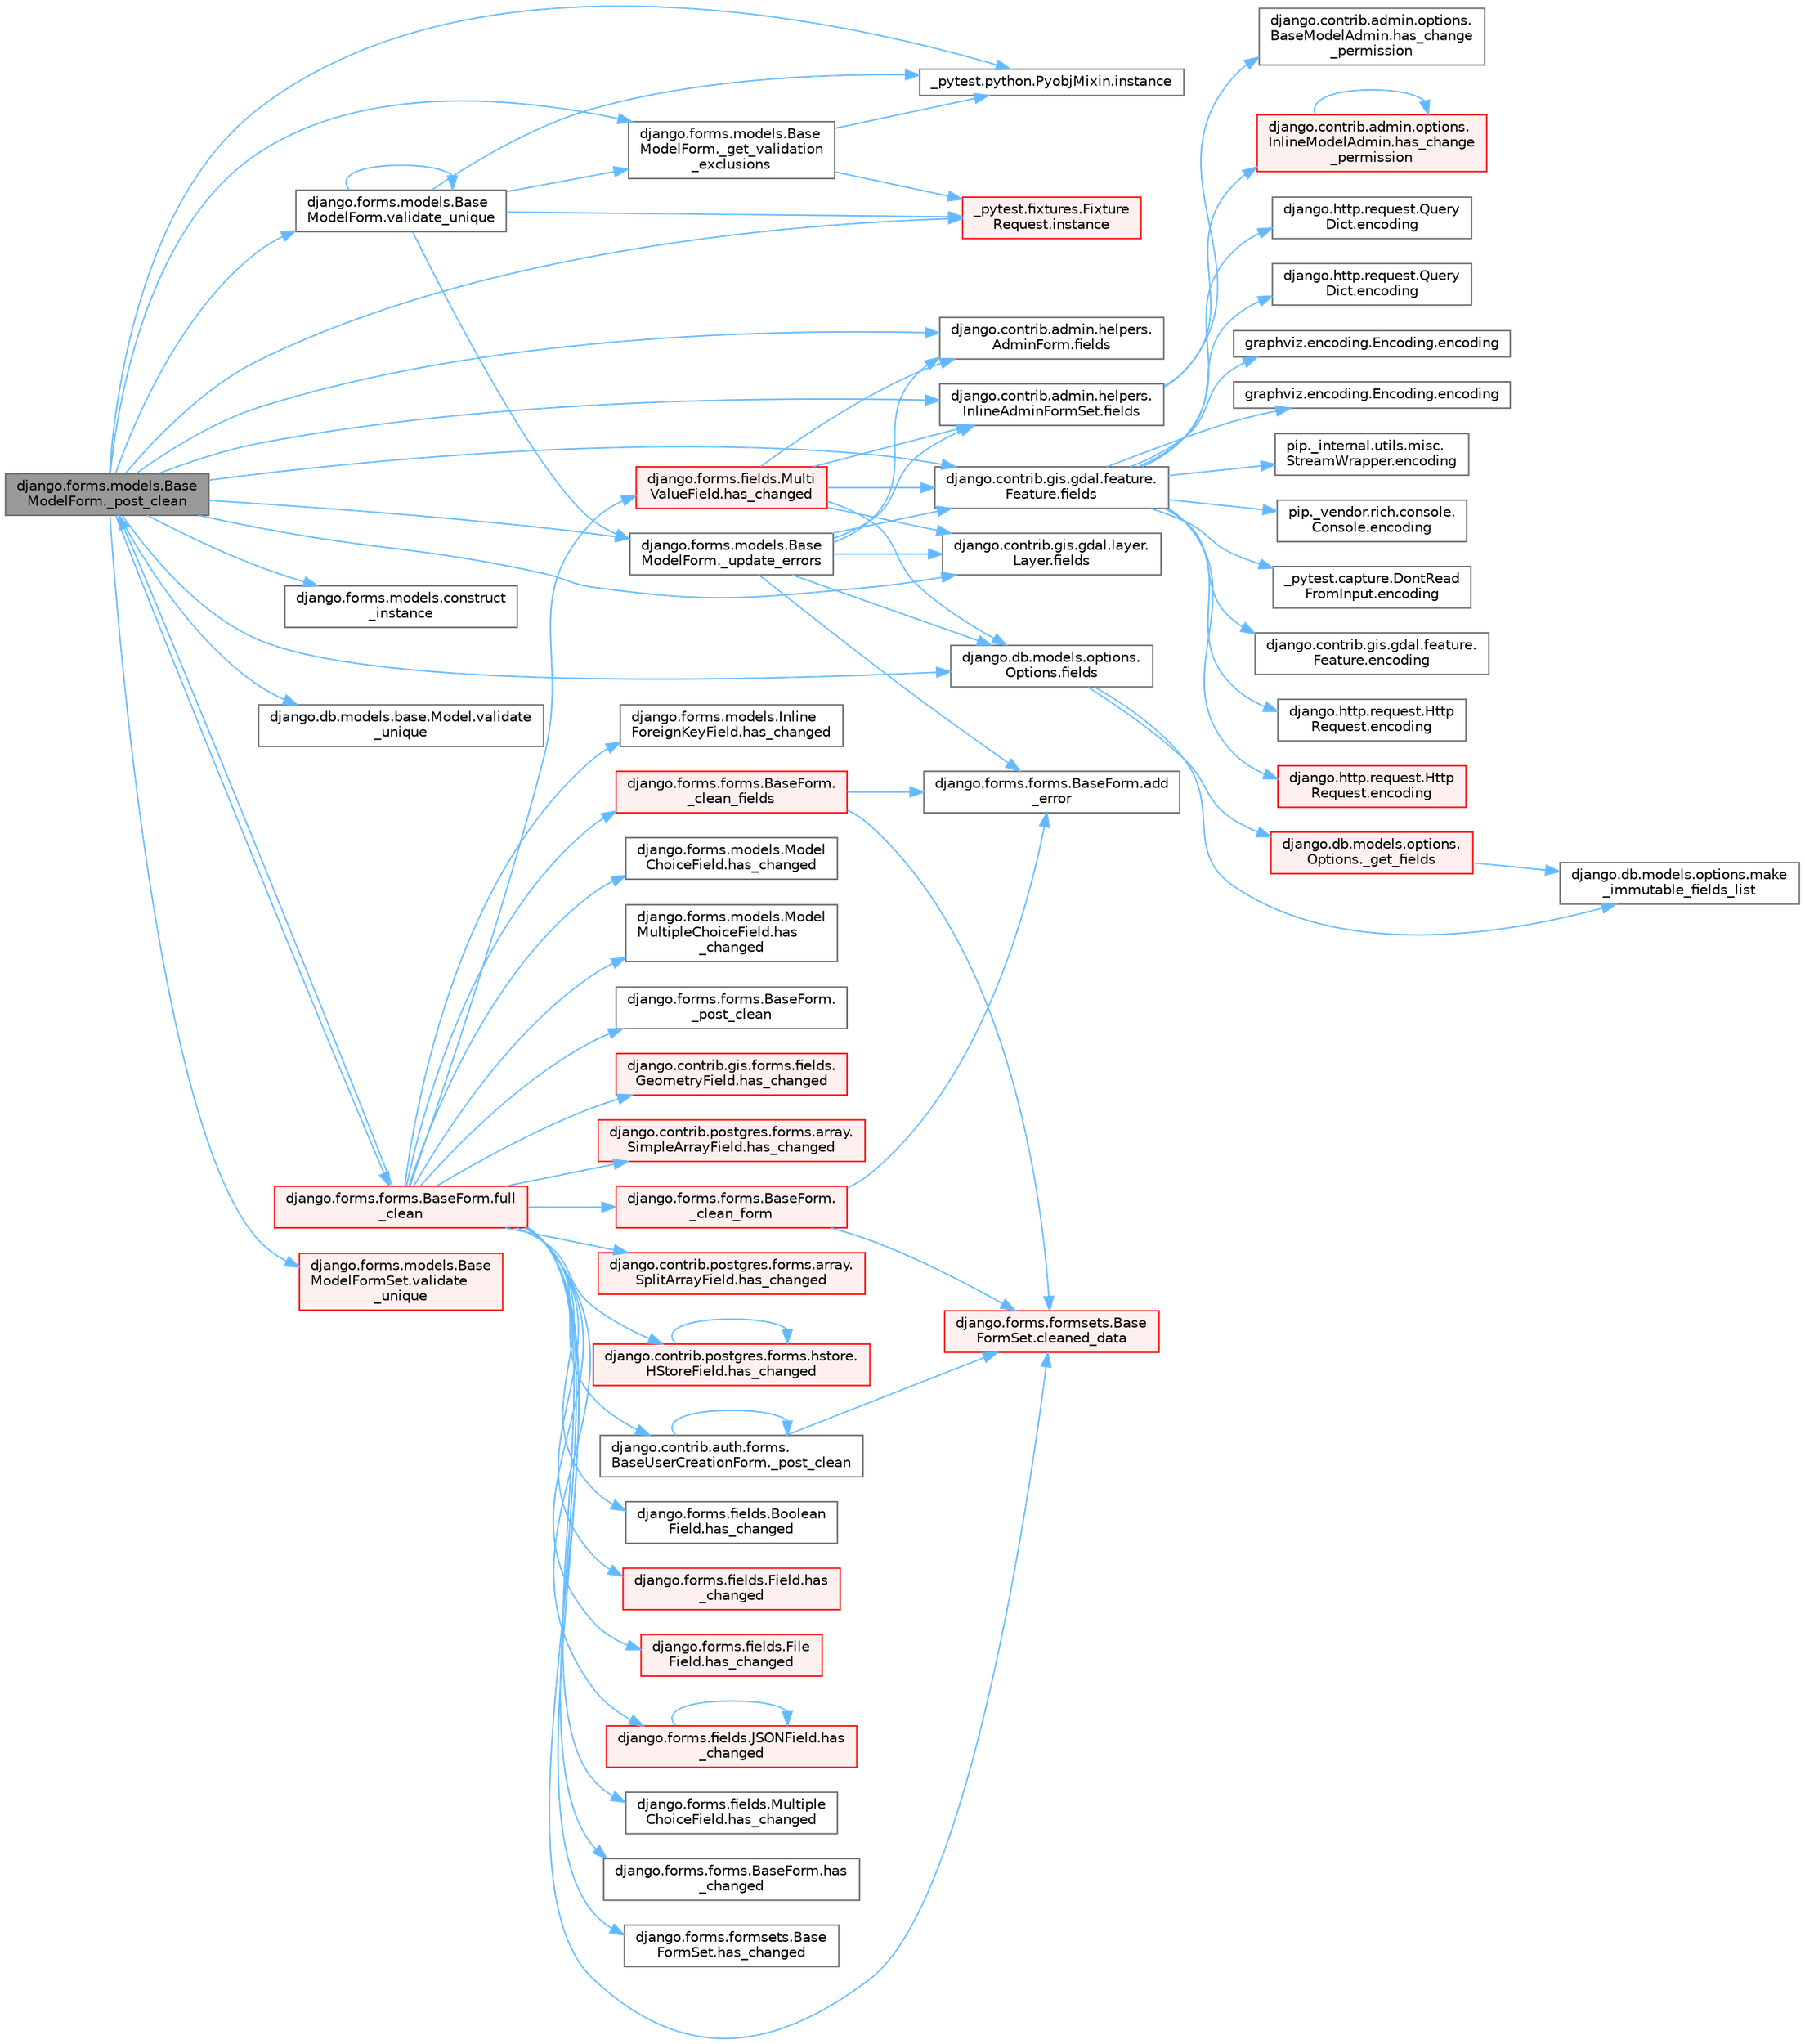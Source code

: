 digraph "django.forms.models.BaseModelForm._post_clean"
{
 // LATEX_PDF_SIZE
  bgcolor="transparent";
  edge [fontname=Helvetica,fontsize=10,labelfontname=Helvetica,labelfontsize=10];
  node [fontname=Helvetica,fontsize=10,shape=box,height=0.2,width=0.4];
  rankdir="LR";
  Node1 [id="Node000001",label="django.forms.models.Base\lModelForm._post_clean",height=0.2,width=0.4,color="gray40", fillcolor="grey60", style="filled", fontcolor="black",tooltip=" "];
  Node1 -> Node2 [id="edge1_Node000001_Node000002",color="steelblue1",style="solid",tooltip=" "];
  Node2 [id="Node000002",label="django.forms.models.Base\lModelForm._get_validation\l_exclusions",height=0.2,width=0.4,color="grey40", fillcolor="white", style="filled",URL="$classdjango_1_1forms_1_1models_1_1_base_model_form.html#a501c8187b5fc9d7792a068ab3ef9480e",tooltip=" "];
  Node2 -> Node3 [id="edge2_Node000002_Node000003",color="steelblue1",style="solid",tooltip=" "];
  Node3 [id="Node000003",label="_pytest.fixtures.Fixture\lRequest.instance",height=0.2,width=0.4,color="red", fillcolor="#FFF0F0", style="filled",URL="$class__pytest_1_1fixtures_1_1_fixture_request.html#a99767730e6a0b8628f5a952a5c78cac7",tooltip=" "];
  Node2 -> Node9 [id="edge3_Node000002_Node000009",color="steelblue1",style="solid",tooltip=" "];
  Node9 [id="Node000009",label="_pytest.python.PyobjMixin.instance",height=0.2,width=0.4,color="grey40", fillcolor="white", style="filled",URL="$class__pytest_1_1python_1_1_pyobj_mixin.html#a750e162576452afdd415a6973668b89b",tooltip=" "];
  Node1 -> Node10 [id="edge4_Node000001_Node000010",color="steelblue1",style="solid",tooltip=" "];
  Node10 [id="Node000010",label="django.forms.models.Base\lModelForm._update_errors",height=0.2,width=0.4,color="grey40", fillcolor="white", style="filled",URL="$classdjango_1_1forms_1_1models_1_1_base_model_form.html#a75de5a1b3fc58d5f16f7f85f2ef82ab0",tooltip=" "];
  Node10 -> Node11 [id="edge5_Node000010_Node000011",color="steelblue1",style="solid",tooltip=" "];
  Node11 [id="Node000011",label="django.forms.forms.BaseForm.add\l_error",height=0.2,width=0.4,color="grey40", fillcolor="white", style="filled",URL="$classdjango_1_1forms_1_1forms_1_1_base_form.html#a5cbbf21794ad0aea15ce6b4d69c9f987",tooltip=" "];
  Node10 -> Node12 [id="edge6_Node000010_Node000012",color="steelblue1",style="solid",tooltip=" "];
  Node12 [id="Node000012",label="django.contrib.admin.helpers.\lAdminForm.fields",height=0.2,width=0.4,color="grey40", fillcolor="white", style="filled",URL="$classdjango_1_1contrib_1_1admin_1_1helpers_1_1_admin_form.html#a9a2b6161f083dd4c3cefb24789a4f398",tooltip=" "];
  Node10 -> Node13 [id="edge7_Node000010_Node000013",color="steelblue1",style="solid",tooltip=" "];
  Node13 [id="Node000013",label="django.contrib.admin.helpers.\lInlineAdminFormSet.fields",height=0.2,width=0.4,color="grey40", fillcolor="white", style="filled",URL="$classdjango_1_1contrib_1_1admin_1_1helpers_1_1_inline_admin_form_set.html#acfeece3b4a1c8e6f692669661ce441d1",tooltip=" "];
  Node13 -> Node14 [id="edge8_Node000013_Node000014",color="steelblue1",style="solid",tooltip=" "];
  Node14 [id="Node000014",label="django.contrib.admin.options.\lBaseModelAdmin.has_change\l_permission",height=0.2,width=0.4,color="grey40", fillcolor="white", style="filled",URL="$classdjango_1_1contrib_1_1admin_1_1options_1_1_base_model_admin.html#a628f15a856920f62510c31333354c088",tooltip=" "];
  Node13 -> Node15 [id="edge9_Node000013_Node000015",color="steelblue1",style="solid",tooltip=" "];
  Node15 [id="Node000015",label="django.contrib.admin.options.\lInlineModelAdmin.has_change\l_permission",height=0.2,width=0.4,color="red", fillcolor="#FFF0F0", style="filled",URL="$classdjango_1_1contrib_1_1admin_1_1options_1_1_inline_model_admin.html#afb466f69fba775be6bd44db65c2955ce",tooltip=" "];
  Node15 -> Node15 [id="edge10_Node000015_Node000015",color="steelblue1",style="solid",tooltip=" "];
  Node10 -> Node17 [id="edge11_Node000010_Node000017",color="steelblue1",style="solid",tooltip=" "];
  Node17 [id="Node000017",label="django.contrib.gis.gdal.feature.\lFeature.fields",height=0.2,width=0.4,color="grey40", fillcolor="white", style="filled",URL="$classdjango_1_1contrib_1_1gis_1_1gdal_1_1feature_1_1_feature.html#a2aab211613babc57a7ef77b951a46464",tooltip=" "];
  Node17 -> Node18 [id="edge12_Node000017_Node000018",color="steelblue1",style="solid",tooltip=" "];
  Node18 [id="Node000018",label="_pytest.capture.DontRead\lFromInput.encoding",height=0.2,width=0.4,color="grey40", fillcolor="white", style="filled",URL="$class__pytest_1_1capture_1_1_dont_read_from_input.html#a40a0e1b26db1f2cf579f1ab5d3903097",tooltip=" "];
  Node17 -> Node19 [id="edge13_Node000017_Node000019",color="steelblue1",style="solid",tooltip=" "];
  Node19 [id="Node000019",label="django.contrib.gis.gdal.feature.\lFeature.encoding",height=0.2,width=0.4,color="grey40", fillcolor="white", style="filled",URL="$classdjango_1_1contrib_1_1gis_1_1gdal_1_1feature_1_1_feature.html#a61ef7866406f46787c45d0040e4f2588",tooltip=" "];
  Node17 -> Node20 [id="edge14_Node000017_Node000020",color="steelblue1",style="solid",tooltip=" "];
  Node20 [id="Node000020",label="django.http.request.Http\lRequest.encoding",height=0.2,width=0.4,color="grey40", fillcolor="white", style="filled",URL="$classdjango_1_1http_1_1request_1_1_http_request.html#affc440df209dd1fb33d63b8fce39f3b2",tooltip=" "];
  Node17 -> Node21 [id="edge15_Node000017_Node000021",color="steelblue1",style="solid",tooltip=" "];
  Node21 [id="Node000021",label="django.http.request.Http\lRequest.encoding",height=0.2,width=0.4,color="red", fillcolor="#FFF0F0", style="filled",URL="$classdjango_1_1http_1_1request_1_1_http_request.html#a09c32945992a963608d955c2618ead79",tooltip=" "];
  Node17 -> Node25 [id="edge16_Node000017_Node000025",color="steelblue1",style="solid",tooltip=" "];
  Node25 [id="Node000025",label="django.http.request.Query\lDict.encoding",height=0.2,width=0.4,color="grey40", fillcolor="white", style="filled",URL="$classdjango_1_1http_1_1request_1_1_query_dict.html#ae1a9e4aa8ebe4d1dd0aa02e9388b0acd",tooltip=" "];
  Node17 -> Node26 [id="edge17_Node000017_Node000026",color="steelblue1",style="solid",tooltip=" "];
  Node26 [id="Node000026",label="django.http.request.Query\lDict.encoding",height=0.2,width=0.4,color="grey40", fillcolor="white", style="filled",URL="$classdjango_1_1http_1_1request_1_1_query_dict.html#aade836c6d0fadbe21ef181917ca28ea8",tooltip=" "];
  Node17 -> Node27 [id="edge18_Node000017_Node000027",color="steelblue1",style="solid",tooltip=" "];
  Node27 [id="Node000027",label="graphviz.encoding.Encoding.encoding",height=0.2,width=0.4,color="grey40", fillcolor="white", style="filled",URL="$classgraphviz_1_1encoding_1_1_encoding.html#a4be64c43fe62823ffb51d9d4706f3c3d",tooltip=" "];
  Node17 -> Node28 [id="edge19_Node000017_Node000028",color="steelblue1",style="solid",tooltip=" "];
  Node28 [id="Node000028",label="graphviz.encoding.Encoding.encoding",height=0.2,width=0.4,color="grey40", fillcolor="white", style="filled",URL="$classgraphviz_1_1encoding_1_1_encoding.html#ade16bad413f6cc9b3776aa3c580e7251",tooltip=" "];
  Node17 -> Node29 [id="edge20_Node000017_Node000029",color="steelblue1",style="solid",tooltip=" "];
  Node29 [id="Node000029",label="pip._internal.utils.misc.\lStreamWrapper.encoding",height=0.2,width=0.4,color="grey40", fillcolor="white", style="filled",URL="$classpip_1_1__internal_1_1utils_1_1misc_1_1_stream_wrapper.html#ae516d377684b88c1d5ed9b0b670a2a0b",tooltip=" "];
  Node17 -> Node30 [id="edge21_Node000017_Node000030",color="steelblue1",style="solid",tooltip=" "];
  Node30 [id="Node000030",label="pip._vendor.rich.console.\lConsole.encoding",height=0.2,width=0.4,color="grey40", fillcolor="white", style="filled",URL="$classpip_1_1__vendor_1_1rich_1_1console_1_1_console.html#aaa95f0495607d199f34c4ebd90ea1cfe",tooltip=" "];
  Node10 -> Node31 [id="edge22_Node000010_Node000031",color="steelblue1",style="solid",tooltip=" "];
  Node31 [id="Node000031",label="django.contrib.gis.gdal.layer.\lLayer.fields",height=0.2,width=0.4,color="grey40", fillcolor="white", style="filled",URL="$classdjango_1_1contrib_1_1gis_1_1gdal_1_1layer_1_1_layer.html#ab7d9d8c833c9e11cfc14b15c61a1ab27",tooltip=" "];
  Node10 -> Node32 [id="edge23_Node000010_Node000032",color="steelblue1",style="solid",tooltip=" "];
  Node32 [id="Node000032",label="django.db.models.options.\lOptions.fields",height=0.2,width=0.4,color="grey40", fillcolor="white", style="filled",URL="$classdjango_1_1db_1_1models_1_1options_1_1_options.html#a6c7f47f4eb863aca3bf357275f7db3b8",tooltip=" "];
  Node32 -> Node33 [id="edge24_Node000032_Node000033",color="steelblue1",style="solid",tooltip=" "];
  Node33 [id="Node000033",label="django.db.models.options.\lOptions._get_fields",height=0.2,width=0.4,color="red", fillcolor="#FFF0F0", style="filled",URL="$classdjango_1_1db_1_1models_1_1options_1_1_options.html#adfc7204d4c77a86927ad1988009a3fd5",tooltip=" "];
  Node33 -> Node37 [id="edge25_Node000033_Node000037",color="steelblue1",style="solid",tooltip=" "];
  Node37 [id="Node000037",label="django.db.models.options.make\l_immutable_fields_list",height=0.2,width=0.4,color="grey40", fillcolor="white", style="filled",URL="$namespacedjango_1_1db_1_1models_1_1options.html#ad6e15002f494024f2232d7e3eeb05100",tooltip=" "];
  Node32 -> Node37 [id="edge26_Node000032_Node000037",color="steelblue1",style="solid",tooltip=" "];
  Node1 -> Node40 [id="edge27_Node000001_Node000040",color="steelblue1",style="solid",tooltip=" "];
  Node40 [id="Node000040",label="django.forms.models.construct\l_instance",height=0.2,width=0.4,color="grey40", fillcolor="white", style="filled",URL="$namespacedjango_1_1forms_1_1models.html#afedd274fca2f2fad91b7bd44e963d663",tooltip=" "];
  Node1 -> Node12 [id="edge28_Node000001_Node000012",color="steelblue1",style="solid",tooltip=" "];
  Node1 -> Node13 [id="edge29_Node000001_Node000013",color="steelblue1",style="solid",tooltip=" "];
  Node1 -> Node17 [id="edge30_Node000001_Node000017",color="steelblue1",style="solid",tooltip=" "];
  Node1 -> Node31 [id="edge31_Node000001_Node000031",color="steelblue1",style="solid",tooltip=" "];
  Node1 -> Node32 [id="edge32_Node000001_Node000032",color="steelblue1",style="solid",tooltip=" "];
  Node1 -> Node41 [id="edge33_Node000001_Node000041",color="steelblue1",style="solid",tooltip=" "];
  Node41 [id="Node000041",label="django.forms.forms.BaseForm.full\l_clean",height=0.2,width=0.4,color="red", fillcolor="#FFF0F0", style="filled",URL="$classdjango_1_1forms_1_1forms_1_1_base_form.html#a396d2448f658dc84a0f0b473ffaae918",tooltip=" "];
  Node41 -> Node42 [id="edge34_Node000041_Node000042",color="steelblue1",style="solid",tooltip=" "];
  Node42 [id="Node000042",label="django.forms.forms.BaseForm.\l_clean_fields",height=0.2,width=0.4,color="red", fillcolor="#FFF0F0", style="filled",URL="$classdjango_1_1forms_1_1forms_1_1_base_form.html#a38e014bdeb1b8c2092ec5762f1833d9a",tooltip=" "];
  Node42 -> Node11 [id="edge35_Node000042_Node000011",color="steelblue1",style="solid",tooltip=" "];
  Node42 -> Node44 [id="edge36_Node000042_Node000044",color="steelblue1",style="solid",tooltip=" "];
  Node44 [id="Node000044",label="django.forms.formsets.Base\lFormSet.cleaned_data",height=0.2,width=0.4,color="red", fillcolor="#FFF0F0", style="filled",URL="$classdjango_1_1forms_1_1formsets_1_1_base_form_set.html#ae51d85dd3faa160668adba372c4e87f7",tooltip=" "];
  Node41 -> Node4505 [id="edge37_Node000041_Node004505",color="steelblue1",style="solid",tooltip=" "];
  Node4505 [id="Node004505",label="django.forms.forms.BaseForm.\l_clean_form",height=0.2,width=0.4,color="red", fillcolor="#FFF0F0", style="filled",URL="$classdjango_1_1forms_1_1forms_1_1_base_form.html#ae5eed108001c1a75985b75174fe23f1f",tooltip=" "];
  Node4505 -> Node11 [id="edge38_Node004505_Node000011",color="steelblue1",style="solid",tooltip=" "];
  Node4505 -> Node44 [id="edge39_Node004505_Node000044",color="steelblue1",style="solid",tooltip=" "];
  Node41 -> Node4506 [id="edge40_Node000041_Node004506",color="steelblue1",style="solid",tooltip=" "];
  Node4506 [id="Node004506",label="django.contrib.auth.forms.\lBaseUserCreationForm._post_clean",height=0.2,width=0.4,color="grey40", fillcolor="white", style="filled",URL="$classdjango_1_1contrib_1_1auth_1_1forms_1_1_base_user_creation_form.html#aa7775ca44825f4bfa9262b10a9c0281c",tooltip=" "];
  Node4506 -> Node4506 [id="edge41_Node004506_Node004506",color="steelblue1",style="solid",tooltip=" "];
  Node4506 -> Node44 [id="edge42_Node004506_Node000044",color="steelblue1",style="solid",tooltip=" "];
  Node41 -> Node4507 [id="edge43_Node000041_Node004507",color="steelblue1",style="solid",tooltip=" "];
  Node4507 [id="Node004507",label="django.forms.forms.BaseForm.\l_post_clean",height=0.2,width=0.4,color="grey40", fillcolor="white", style="filled",URL="$classdjango_1_1forms_1_1forms_1_1_base_form.html#af4fdab06bf07324bd3f133fdc28f15c8",tooltip=" "];
  Node41 -> Node1 [id="edge44_Node000041_Node000001",color="steelblue1",style="solid",tooltip=" "];
  Node41 -> Node44 [id="edge45_Node000041_Node000044",color="steelblue1",style="solid",tooltip=" "];
  Node41 -> Node4508 [id="edge46_Node000041_Node004508",color="steelblue1",style="solid",tooltip=" "];
  Node4508 [id="Node004508",label="django.contrib.gis.forms.fields.\lGeometryField.has_changed",height=0.2,width=0.4,color="red", fillcolor="#FFF0F0", style="filled",URL="$classdjango_1_1contrib_1_1gis_1_1forms_1_1fields_1_1_geometry_field.html#a1eea909ca0f411c76fe71d42177c8fdd",tooltip=" "];
  Node41 -> Node4509 [id="edge47_Node000041_Node004509",color="steelblue1",style="solid",tooltip=" "];
  Node4509 [id="Node004509",label="django.contrib.postgres.forms.array.\lSimpleArrayField.has_changed",height=0.2,width=0.4,color="red", fillcolor="#FFF0F0", style="filled",URL="$classdjango_1_1contrib_1_1postgres_1_1forms_1_1array_1_1_simple_array_field.html#a20fa97d79dbf5b63dd367112f46a1aed",tooltip=" "];
  Node41 -> Node4510 [id="edge48_Node000041_Node004510",color="steelblue1",style="solid",tooltip=" "];
  Node4510 [id="Node004510",label="django.contrib.postgres.forms.array.\lSplitArrayField.has_changed",height=0.2,width=0.4,color="red", fillcolor="#FFF0F0", style="filled",URL="$classdjango_1_1contrib_1_1postgres_1_1forms_1_1array_1_1_split_array_field.html#a044afbb76f3a9e62c6d2807e41f8515a",tooltip=" "];
  Node41 -> Node4512 [id="edge49_Node000041_Node004512",color="steelblue1",style="solid",tooltip=" "];
  Node4512 [id="Node004512",label="django.contrib.postgres.forms.hstore.\lHStoreField.has_changed",height=0.2,width=0.4,color="red", fillcolor="#FFF0F0", style="filled",URL="$classdjango_1_1contrib_1_1postgres_1_1forms_1_1hstore_1_1_h_store_field.html#ac5320929c4a6ade3846df2236975b98c",tooltip=" "];
  Node4512 -> Node4512 [id="edge50_Node004512_Node004512",color="steelblue1",style="solid",tooltip=" "];
  Node41 -> Node4513 [id="edge51_Node000041_Node004513",color="steelblue1",style="solid",tooltip=" "];
  Node4513 [id="Node004513",label="django.forms.fields.Boolean\lField.has_changed",height=0.2,width=0.4,color="grey40", fillcolor="white", style="filled",URL="$classdjango_1_1forms_1_1fields_1_1_boolean_field.html#afc8391a390e1bf3380741de03e87a427",tooltip=" "];
  Node41 -> Node4514 [id="edge52_Node000041_Node004514",color="steelblue1",style="solid",tooltip=" "];
  Node4514 [id="Node004514",label="django.forms.fields.Field.has\l_changed",height=0.2,width=0.4,color="red", fillcolor="#FFF0F0", style="filled",URL="$classdjango_1_1forms_1_1fields_1_1_field.html#a50a1eb1edc4c92885575a8a1d2da380d",tooltip=" "];
  Node41 -> Node4516 [id="edge53_Node000041_Node004516",color="steelblue1",style="solid",tooltip=" "];
  Node4516 [id="Node004516",label="django.forms.fields.File\lField.has_changed",height=0.2,width=0.4,color="red", fillcolor="#FFF0F0", style="filled",URL="$classdjango_1_1forms_1_1fields_1_1_file_field.html#af0254296af45913c75688206f024ce91",tooltip=" "];
  Node41 -> Node4517 [id="edge54_Node000041_Node004517",color="steelblue1",style="solid",tooltip=" "];
  Node4517 [id="Node004517",label="django.forms.fields.JSONField.has\l_changed",height=0.2,width=0.4,color="red", fillcolor="#FFF0F0", style="filled",URL="$classdjango_1_1forms_1_1fields_1_1_j_s_o_n_field.html#aaae558e73ab4b2c8b50d05fb71c761d4",tooltip=" "];
  Node4517 -> Node4517 [id="edge55_Node004517_Node004517",color="steelblue1",style="solid",tooltip=" "];
  Node41 -> Node4518 [id="edge56_Node000041_Node004518",color="steelblue1",style="solid",tooltip=" "];
  Node4518 [id="Node004518",label="django.forms.fields.Multiple\lChoiceField.has_changed",height=0.2,width=0.4,color="grey40", fillcolor="white", style="filled",URL="$classdjango_1_1forms_1_1fields_1_1_multiple_choice_field.html#abd2c2308897f2bb16ff18b86d0d4d2bd",tooltip=" "];
  Node41 -> Node4519 [id="edge57_Node000041_Node004519",color="steelblue1",style="solid",tooltip=" "];
  Node4519 [id="Node004519",label="django.forms.fields.Multi\lValueField.has_changed",height=0.2,width=0.4,color="red", fillcolor="#FFF0F0", style="filled",URL="$classdjango_1_1forms_1_1fields_1_1_multi_value_field.html#a76f87a9e746141a6981960d99e04e6b3",tooltip=" "];
  Node4519 -> Node12 [id="edge58_Node004519_Node000012",color="steelblue1",style="solid",tooltip=" "];
  Node4519 -> Node13 [id="edge59_Node004519_Node000013",color="steelblue1",style="solid",tooltip=" "];
  Node4519 -> Node17 [id="edge60_Node004519_Node000017",color="steelblue1",style="solid",tooltip=" "];
  Node4519 -> Node31 [id="edge61_Node004519_Node000031",color="steelblue1",style="solid",tooltip=" "];
  Node4519 -> Node32 [id="edge62_Node004519_Node000032",color="steelblue1",style="solid",tooltip=" "];
  Node41 -> Node4520 [id="edge63_Node000041_Node004520",color="steelblue1",style="solid",tooltip=" "];
  Node4520 [id="Node004520",label="django.forms.forms.BaseForm.has\l_changed",height=0.2,width=0.4,color="grey40", fillcolor="white", style="filled",URL="$classdjango_1_1forms_1_1forms_1_1_base_form.html#af0f14bf61c5d4ebe9590bc7c46417554",tooltip=" "];
  Node41 -> Node4521 [id="edge64_Node000041_Node004521",color="steelblue1",style="solid",tooltip=" "];
  Node4521 [id="Node004521",label="django.forms.formsets.Base\lFormSet.has_changed",height=0.2,width=0.4,color="grey40", fillcolor="white", style="filled",URL="$classdjango_1_1forms_1_1formsets_1_1_base_form_set.html#a90eed10275a46e6f961a8e650938ac28",tooltip=" "];
  Node41 -> Node4522 [id="edge65_Node000041_Node004522",color="steelblue1",style="solid",tooltip=" "];
  Node4522 [id="Node004522",label="django.forms.models.Inline\lForeignKeyField.has_changed",height=0.2,width=0.4,color="grey40", fillcolor="white", style="filled",URL="$classdjango_1_1forms_1_1models_1_1_inline_foreign_key_field.html#a91f6a9e7d486f7c126a8368423d5b13b",tooltip=" "];
  Node41 -> Node4523 [id="edge66_Node000041_Node004523",color="steelblue1",style="solid",tooltip=" "];
  Node4523 [id="Node004523",label="django.forms.models.Model\lChoiceField.has_changed",height=0.2,width=0.4,color="grey40", fillcolor="white", style="filled",URL="$classdjango_1_1forms_1_1models_1_1_model_choice_field.html#ac5233e885144d6a475daa062f8f4a671",tooltip=" "];
  Node41 -> Node4524 [id="edge67_Node000041_Node004524",color="steelblue1",style="solid",tooltip=" "];
  Node4524 [id="Node004524",label="django.forms.models.Model\lMultipleChoiceField.has\l_changed",height=0.2,width=0.4,color="grey40", fillcolor="white", style="filled",URL="$classdjango_1_1forms_1_1models_1_1_model_multiple_choice_field.html#a92812d89fd449c4502d6487448cb33a4",tooltip=" "];
  Node1 -> Node3 [id="edge68_Node000001_Node000003",color="steelblue1",style="solid",tooltip=" "];
  Node1 -> Node9 [id="edge69_Node000001_Node000009",color="steelblue1",style="solid",tooltip=" "];
  Node1 -> Node2204 [id="edge70_Node000001_Node002204",color="steelblue1",style="solid",tooltip=" "];
  Node2204 [id="Node002204",label="django.db.models.base.Model.validate\l_unique",height=0.2,width=0.4,color="grey40", fillcolor="white", style="filled",URL="$classdjango_1_1db_1_1models_1_1base_1_1_model.html#aab30b72617517d880b6144c8225de11c",tooltip=" "];
  Node1 -> Node2205 [id="edge71_Node000001_Node002205",color="steelblue1",style="solid",tooltip=" "];
  Node2205 [id="Node002205",label="django.forms.models.Base\lModelForm.validate_unique",height=0.2,width=0.4,color="grey40", fillcolor="white", style="filled",URL="$classdjango_1_1forms_1_1models_1_1_base_model_form.html#a491cf63eb339f9483d0c357885368ddd",tooltip=" "];
  Node2205 -> Node2 [id="edge72_Node002205_Node000002",color="steelblue1",style="solid",tooltip=" "];
  Node2205 -> Node10 [id="edge73_Node002205_Node000010",color="steelblue1",style="solid",tooltip=" "];
  Node2205 -> Node3 [id="edge74_Node002205_Node000003",color="steelblue1",style="solid",tooltip=" "];
  Node2205 -> Node9 [id="edge75_Node002205_Node000009",color="steelblue1",style="solid",tooltip=" "];
  Node2205 -> Node2205 [id="edge76_Node002205_Node002205",color="steelblue1",style="solid",tooltip=" "];
  Node1 -> Node2206 [id="edge77_Node000001_Node002206",color="steelblue1",style="solid",tooltip=" "];
  Node2206 [id="Node002206",label="django.forms.models.Base\lModelFormSet.validate\l_unique",height=0.2,width=0.4,color="red", fillcolor="#FFF0F0", style="filled",URL="$classdjango_1_1forms_1_1models_1_1_base_model_form_set.html#a0d01f97a86fd02a126b2fd51d02fd07d",tooltip=" "];
}
